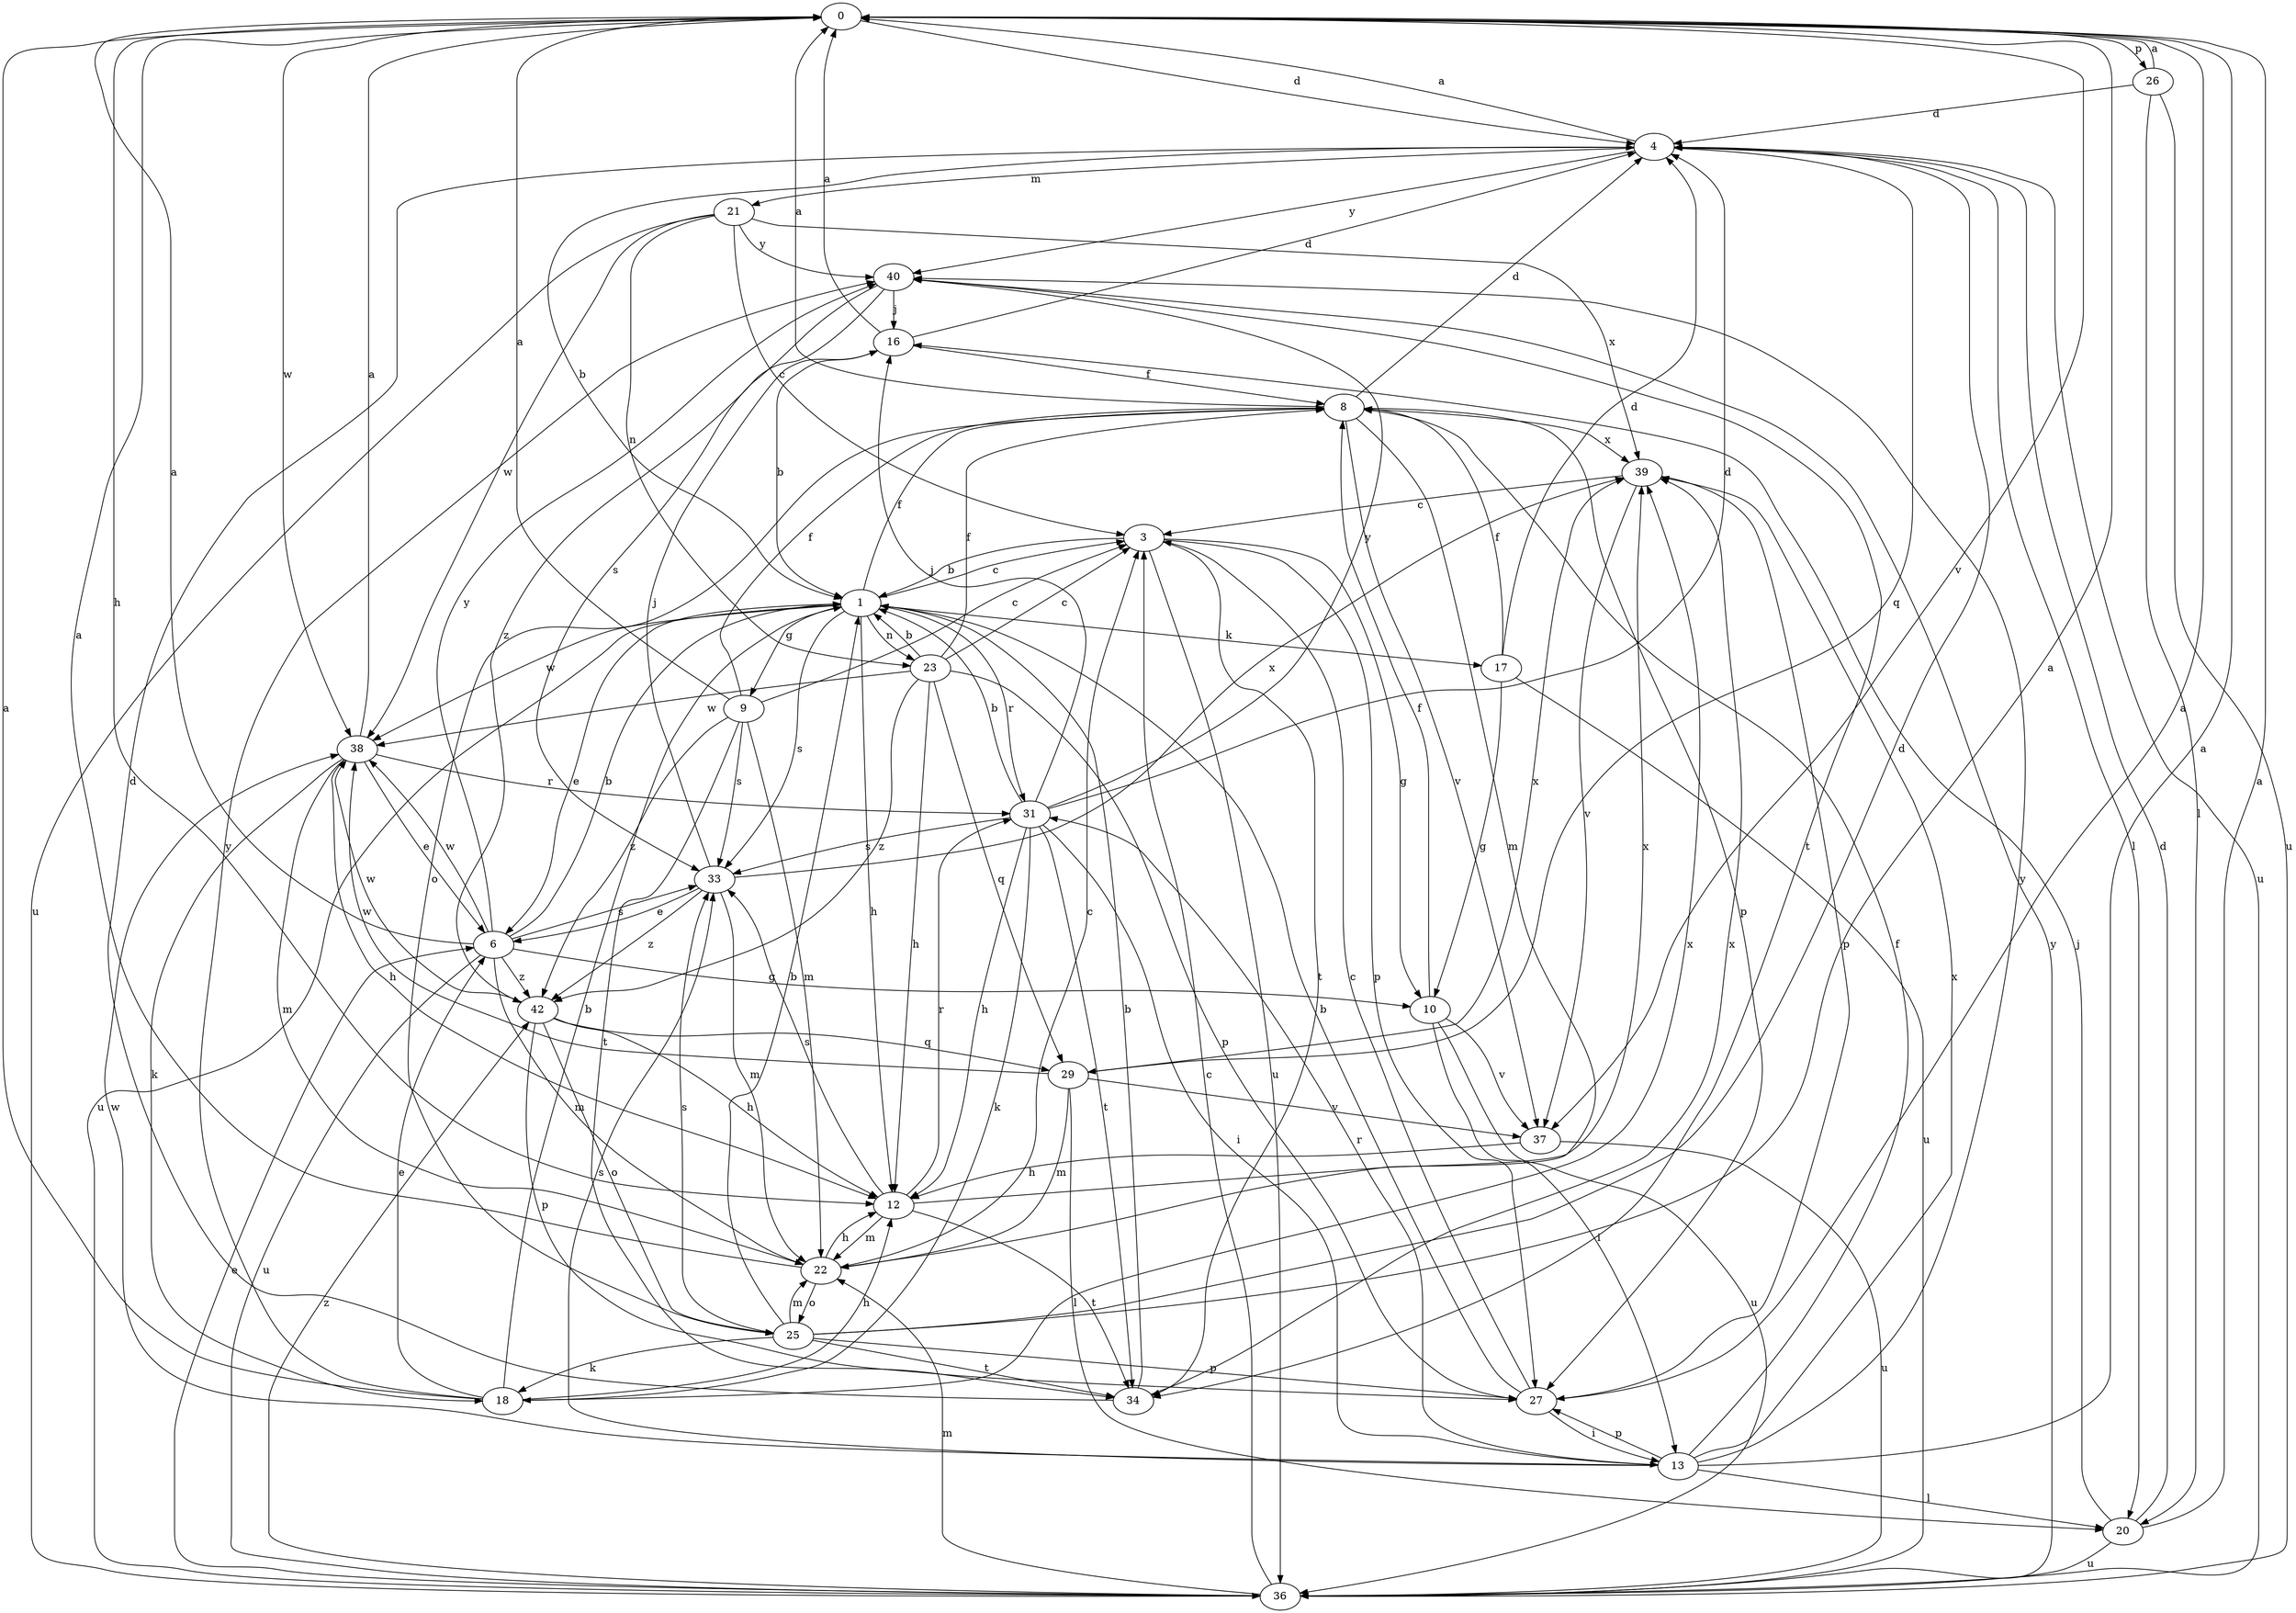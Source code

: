 strict digraph  {
0;
1;
3;
4;
6;
8;
9;
10;
12;
13;
16;
17;
18;
20;
21;
22;
23;
25;
26;
27;
29;
31;
33;
34;
36;
37;
38;
39;
40;
42;
0 -> 4  [label=d];
0 -> 12  [label=h];
0 -> 26  [label=p];
0 -> 37  [label=v];
0 -> 38  [label=w];
1 -> 3  [label=c];
1 -> 6  [label=e];
1 -> 8  [label=f];
1 -> 9  [label=g];
1 -> 12  [label=h];
1 -> 17  [label=k];
1 -> 23  [label=n];
1 -> 31  [label=r];
1 -> 33  [label=s];
1 -> 36  [label=u];
1 -> 38  [label=w];
3 -> 1  [label=b];
3 -> 10  [label=g];
3 -> 27  [label=p];
3 -> 34  [label=t];
3 -> 36  [label=u];
4 -> 0  [label=a];
4 -> 1  [label=b];
4 -> 20  [label=l];
4 -> 21  [label=m];
4 -> 29  [label=q];
4 -> 36  [label=u];
4 -> 40  [label=y];
6 -> 0  [label=a];
6 -> 1  [label=b];
6 -> 10  [label=g];
6 -> 22  [label=m];
6 -> 33  [label=s];
6 -> 36  [label=u];
6 -> 38  [label=w];
6 -> 40  [label=y];
6 -> 42  [label=z];
8 -> 0  [label=a];
8 -> 4  [label=d];
8 -> 22  [label=m];
8 -> 25  [label=o];
8 -> 27  [label=p];
8 -> 37  [label=v];
8 -> 39  [label=x];
9 -> 0  [label=a];
9 -> 3  [label=c];
9 -> 8  [label=f];
9 -> 22  [label=m];
9 -> 33  [label=s];
9 -> 34  [label=t];
9 -> 42  [label=z];
10 -> 8  [label=f];
10 -> 13  [label=i];
10 -> 36  [label=u];
10 -> 37  [label=v];
12 -> 22  [label=m];
12 -> 31  [label=r];
12 -> 33  [label=s];
12 -> 34  [label=t];
12 -> 39  [label=x];
13 -> 0  [label=a];
13 -> 8  [label=f];
13 -> 20  [label=l];
13 -> 27  [label=p];
13 -> 31  [label=r];
13 -> 33  [label=s];
13 -> 38  [label=w];
13 -> 39  [label=x];
13 -> 40  [label=y];
16 -> 0  [label=a];
16 -> 1  [label=b];
16 -> 4  [label=d];
16 -> 8  [label=f];
17 -> 4  [label=d];
17 -> 8  [label=f];
17 -> 10  [label=g];
17 -> 36  [label=u];
18 -> 0  [label=a];
18 -> 1  [label=b];
18 -> 6  [label=e];
18 -> 12  [label=h];
18 -> 39  [label=x];
18 -> 40  [label=y];
20 -> 0  [label=a];
20 -> 4  [label=d];
20 -> 16  [label=j];
20 -> 36  [label=u];
21 -> 3  [label=c];
21 -> 23  [label=n];
21 -> 36  [label=u];
21 -> 38  [label=w];
21 -> 39  [label=x];
21 -> 40  [label=y];
22 -> 0  [label=a];
22 -> 3  [label=c];
22 -> 12  [label=h];
22 -> 25  [label=o];
23 -> 1  [label=b];
23 -> 3  [label=c];
23 -> 8  [label=f];
23 -> 12  [label=h];
23 -> 27  [label=p];
23 -> 29  [label=q];
23 -> 38  [label=w];
23 -> 42  [label=z];
25 -> 0  [label=a];
25 -> 1  [label=b];
25 -> 4  [label=d];
25 -> 18  [label=k];
25 -> 22  [label=m];
25 -> 27  [label=p];
25 -> 33  [label=s];
25 -> 34  [label=t];
26 -> 0  [label=a];
26 -> 4  [label=d];
26 -> 20  [label=l];
26 -> 36  [label=u];
27 -> 0  [label=a];
27 -> 1  [label=b];
27 -> 3  [label=c];
27 -> 13  [label=i];
29 -> 20  [label=l];
29 -> 22  [label=m];
29 -> 37  [label=v];
29 -> 38  [label=w];
29 -> 39  [label=x];
31 -> 1  [label=b];
31 -> 4  [label=d];
31 -> 12  [label=h];
31 -> 13  [label=i];
31 -> 16  [label=j];
31 -> 18  [label=k];
31 -> 33  [label=s];
31 -> 34  [label=t];
31 -> 40  [label=y];
33 -> 6  [label=e];
33 -> 16  [label=j];
33 -> 22  [label=m];
33 -> 39  [label=x];
33 -> 42  [label=z];
34 -> 1  [label=b];
34 -> 4  [label=d];
34 -> 39  [label=x];
36 -> 3  [label=c];
36 -> 6  [label=e];
36 -> 22  [label=m];
36 -> 40  [label=y];
36 -> 42  [label=z];
37 -> 12  [label=h];
37 -> 36  [label=u];
38 -> 0  [label=a];
38 -> 6  [label=e];
38 -> 12  [label=h];
38 -> 18  [label=k];
38 -> 22  [label=m];
38 -> 31  [label=r];
39 -> 3  [label=c];
39 -> 27  [label=p];
39 -> 37  [label=v];
40 -> 16  [label=j];
40 -> 33  [label=s];
40 -> 34  [label=t];
40 -> 42  [label=z];
42 -> 12  [label=h];
42 -> 25  [label=o];
42 -> 27  [label=p];
42 -> 29  [label=q];
42 -> 38  [label=w];
}
